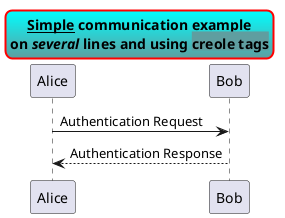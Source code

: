 @startuml
'使用 title 关键字添加标题。你可以在标题描述中使用 \n 添加新行
'一些skinparam设置可被用于标题
'你也可以使用creole格式化标题

skinparam titleBorderRoundCorner 15
skinparam titleBorderThickness 2
skinparam titleBorderColor red
skinparam titleBackgroundColor Aqua-CadetBlue

'title Simple communication\nexample

title
<u>Simple</u> communication example
on <i>several</i> lines and using <back:cadetblue>creole tags</back>
end title

Alice -> Bob: Authentication Request
Bob --> Alice: Authentication Response

@enduml